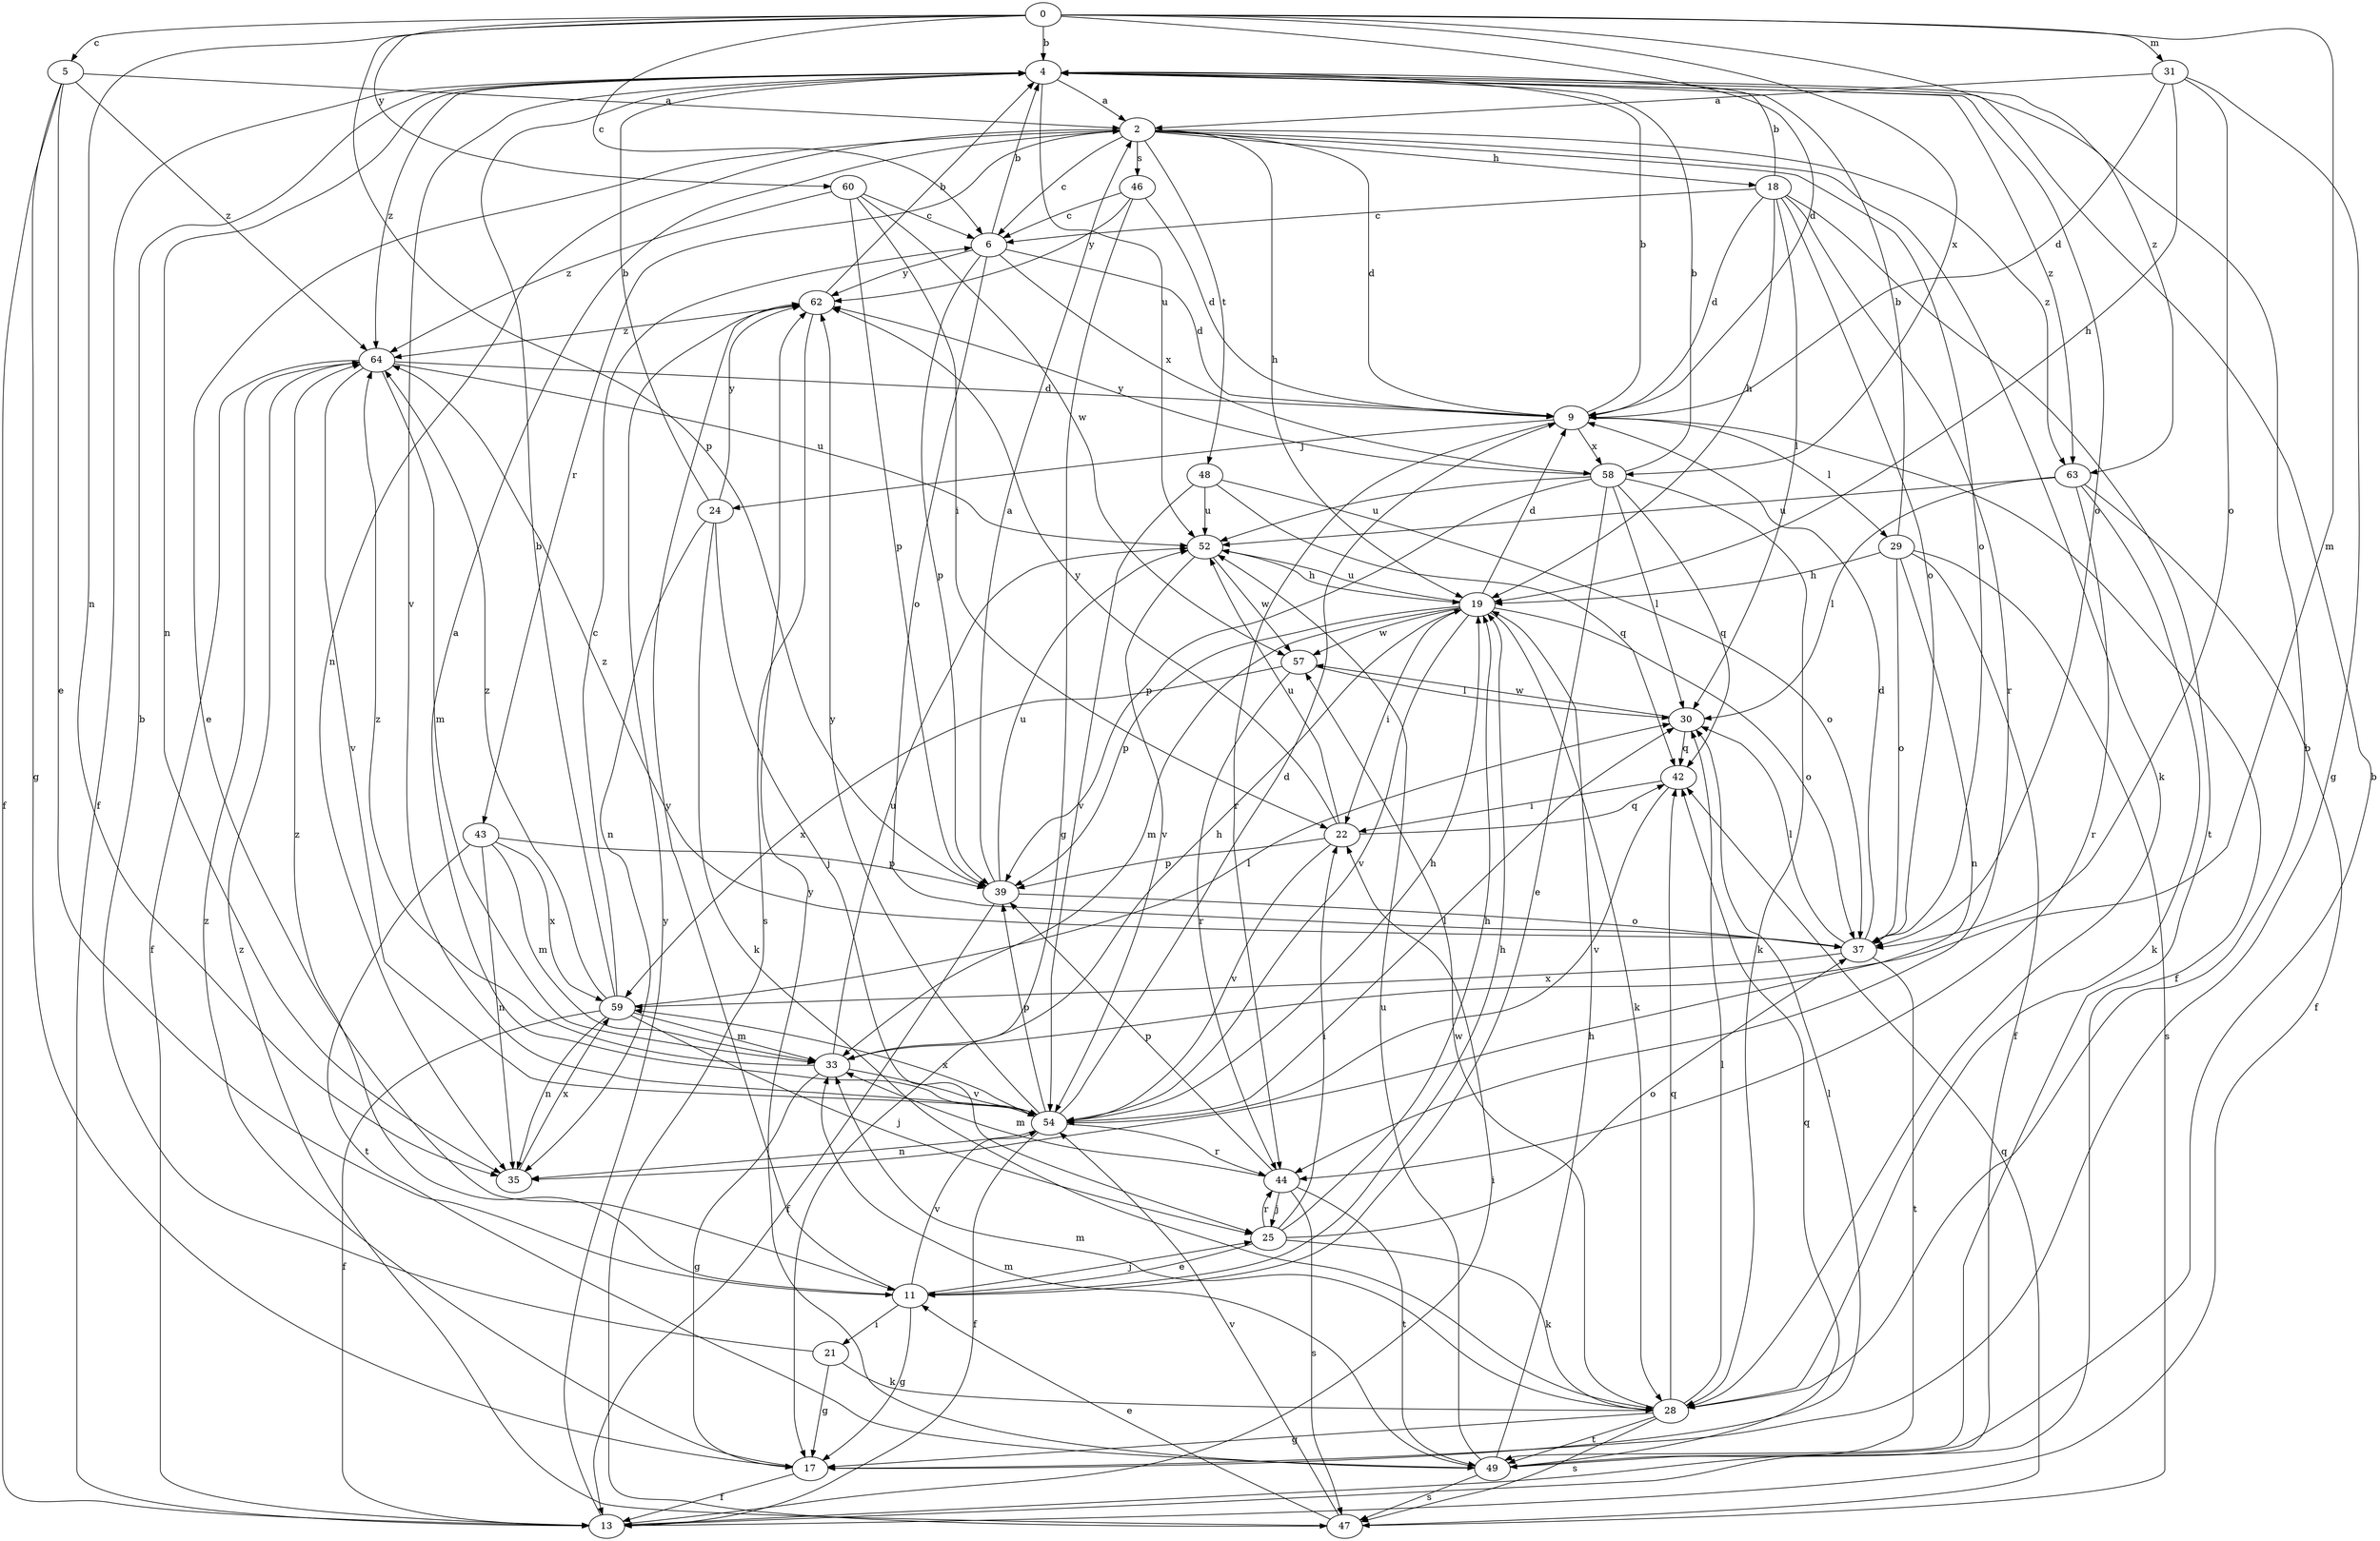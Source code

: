 strict digraph  {
0;
2;
4;
5;
6;
9;
11;
13;
17;
18;
19;
21;
22;
24;
25;
28;
29;
30;
31;
33;
35;
37;
39;
42;
43;
44;
46;
47;
48;
49;
52;
54;
57;
58;
59;
60;
62;
63;
64;
0 -> 4  [label=b];
0 -> 5  [label=c];
0 -> 6  [label=c];
0 -> 9  [label=d];
0 -> 31  [label=m];
0 -> 33  [label=m];
0 -> 35  [label=n];
0 -> 39  [label=p];
0 -> 58  [label=x];
0 -> 60  [label=y];
0 -> 63  [label=z];
2 -> 6  [label=c];
2 -> 9  [label=d];
2 -> 11  [label=e];
2 -> 18  [label=h];
2 -> 19  [label=h];
2 -> 28  [label=k];
2 -> 35  [label=n];
2 -> 37  [label=o];
2 -> 43  [label=r];
2 -> 46  [label=s];
2 -> 48  [label=t];
2 -> 63  [label=z];
4 -> 2  [label=a];
4 -> 13  [label=f];
4 -> 35  [label=n];
4 -> 37  [label=o];
4 -> 52  [label=u];
4 -> 54  [label=v];
4 -> 63  [label=z];
4 -> 64  [label=z];
5 -> 2  [label=a];
5 -> 11  [label=e];
5 -> 13  [label=f];
5 -> 17  [label=g];
5 -> 64  [label=z];
6 -> 4  [label=b];
6 -> 9  [label=d];
6 -> 37  [label=o];
6 -> 39  [label=p];
6 -> 58  [label=x];
6 -> 62  [label=y];
9 -> 4  [label=b];
9 -> 13  [label=f];
9 -> 24  [label=j];
9 -> 29  [label=l];
9 -> 44  [label=r];
9 -> 58  [label=x];
11 -> 17  [label=g];
11 -> 19  [label=h];
11 -> 21  [label=i];
11 -> 25  [label=j];
11 -> 54  [label=v];
11 -> 62  [label=y];
11 -> 64  [label=z];
13 -> 22  [label=i];
13 -> 62  [label=y];
17 -> 13  [label=f];
17 -> 30  [label=l];
17 -> 64  [label=z];
18 -> 4  [label=b];
18 -> 6  [label=c];
18 -> 9  [label=d];
18 -> 19  [label=h];
18 -> 30  [label=l];
18 -> 37  [label=o];
18 -> 44  [label=r];
18 -> 49  [label=t];
19 -> 9  [label=d];
19 -> 22  [label=i];
19 -> 28  [label=k];
19 -> 33  [label=m];
19 -> 37  [label=o];
19 -> 39  [label=p];
19 -> 52  [label=u];
19 -> 54  [label=v];
19 -> 57  [label=w];
21 -> 4  [label=b];
21 -> 17  [label=g];
21 -> 28  [label=k];
22 -> 39  [label=p];
22 -> 42  [label=q];
22 -> 52  [label=u];
22 -> 54  [label=v];
22 -> 62  [label=y];
24 -> 4  [label=b];
24 -> 25  [label=j];
24 -> 28  [label=k];
24 -> 35  [label=n];
24 -> 62  [label=y];
25 -> 11  [label=e];
25 -> 19  [label=h];
25 -> 22  [label=i];
25 -> 28  [label=k];
25 -> 37  [label=o];
25 -> 44  [label=r];
28 -> 4  [label=b];
28 -> 17  [label=g];
28 -> 30  [label=l];
28 -> 33  [label=m];
28 -> 42  [label=q];
28 -> 47  [label=s];
28 -> 49  [label=t];
28 -> 57  [label=w];
29 -> 4  [label=b];
29 -> 13  [label=f];
29 -> 19  [label=h];
29 -> 35  [label=n];
29 -> 37  [label=o];
29 -> 47  [label=s];
30 -> 42  [label=q];
30 -> 57  [label=w];
31 -> 2  [label=a];
31 -> 9  [label=d];
31 -> 17  [label=g];
31 -> 19  [label=h];
31 -> 37  [label=o];
33 -> 17  [label=g];
33 -> 19  [label=h];
33 -> 52  [label=u];
33 -> 54  [label=v];
33 -> 64  [label=z];
35 -> 59  [label=x];
37 -> 9  [label=d];
37 -> 30  [label=l];
37 -> 49  [label=t];
37 -> 59  [label=x];
37 -> 64  [label=z];
39 -> 2  [label=a];
39 -> 13  [label=f];
39 -> 37  [label=o];
39 -> 52  [label=u];
42 -> 22  [label=i];
42 -> 54  [label=v];
43 -> 33  [label=m];
43 -> 35  [label=n];
43 -> 39  [label=p];
43 -> 49  [label=t];
43 -> 59  [label=x];
44 -> 25  [label=j];
44 -> 33  [label=m];
44 -> 39  [label=p];
44 -> 47  [label=s];
44 -> 49  [label=t];
46 -> 6  [label=c];
46 -> 9  [label=d];
46 -> 17  [label=g];
46 -> 62  [label=y];
47 -> 11  [label=e];
47 -> 42  [label=q];
47 -> 54  [label=v];
47 -> 64  [label=z];
48 -> 37  [label=o];
48 -> 42  [label=q];
48 -> 52  [label=u];
48 -> 54  [label=v];
49 -> 4  [label=b];
49 -> 19  [label=h];
49 -> 33  [label=m];
49 -> 42  [label=q];
49 -> 47  [label=s];
49 -> 52  [label=u];
49 -> 62  [label=y];
52 -> 19  [label=h];
52 -> 54  [label=v];
52 -> 57  [label=w];
54 -> 2  [label=a];
54 -> 9  [label=d];
54 -> 13  [label=f];
54 -> 19  [label=h];
54 -> 30  [label=l];
54 -> 35  [label=n];
54 -> 39  [label=p];
54 -> 44  [label=r];
54 -> 59  [label=x];
54 -> 62  [label=y];
57 -> 30  [label=l];
57 -> 44  [label=r];
57 -> 59  [label=x];
58 -> 4  [label=b];
58 -> 11  [label=e];
58 -> 28  [label=k];
58 -> 30  [label=l];
58 -> 39  [label=p];
58 -> 42  [label=q];
58 -> 52  [label=u];
58 -> 62  [label=y];
59 -> 4  [label=b];
59 -> 6  [label=c];
59 -> 13  [label=f];
59 -> 25  [label=j];
59 -> 30  [label=l];
59 -> 33  [label=m];
59 -> 35  [label=n];
59 -> 64  [label=z];
60 -> 6  [label=c];
60 -> 22  [label=i];
60 -> 39  [label=p];
60 -> 57  [label=w];
60 -> 64  [label=z];
62 -> 4  [label=b];
62 -> 47  [label=s];
62 -> 64  [label=z];
63 -> 13  [label=f];
63 -> 28  [label=k];
63 -> 30  [label=l];
63 -> 44  [label=r];
63 -> 52  [label=u];
64 -> 9  [label=d];
64 -> 13  [label=f];
64 -> 33  [label=m];
64 -> 52  [label=u];
64 -> 54  [label=v];
}
